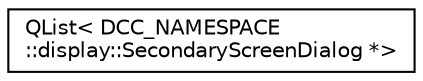 digraph "类继承关系图"
{
  edge [fontname="Helvetica",fontsize="10",labelfontname="Helvetica",labelfontsize="10"];
  node [fontname="Helvetica",fontsize="10",shape=record];
  rankdir="LR";
  Node0 [label="QList\< DCC_NAMESPACE\l::display::SecondaryScreenDialog *\>",height=0.2,width=0.4,color="black", fillcolor="white", style="filled",URL="$class_q_list.html"];
}
